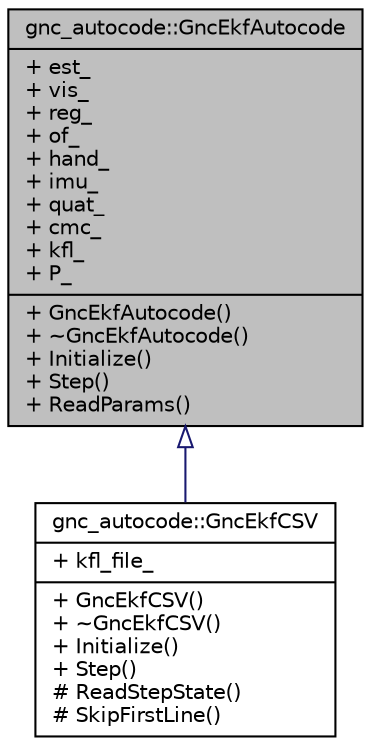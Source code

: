 digraph "gnc_autocode::GncEkfAutocode"
{
 // LATEX_PDF_SIZE
  edge [fontname="Helvetica",fontsize="10",labelfontname="Helvetica",labelfontsize="10"];
  node [fontname="Helvetica",fontsize="10",shape=record];
  Node1 [label="{gnc_autocode::GncEkfAutocode\n|+ est_\l+ vis_\l+ reg_\l+ of_\l+ hand_\l+ imu_\l+ quat_\l+ cmc_\l+ kfl_\l+ P_\l|+ GncEkfAutocode()\l+ ~GncEkfAutocode()\l+ Initialize()\l+ Step()\l+ ReadParams()\l}",height=0.2,width=0.4,color="black", fillcolor="grey75", style="filled", fontcolor="black",tooltip=" "];
  Node1 -> Node2 [dir="back",color="midnightblue",fontsize="10",style="solid",arrowtail="onormal",fontname="Helvetica"];
  Node2 [label="{gnc_autocode::GncEkfCSV\n|+ kfl_file_\l|+ GncEkfCSV()\l+ ~GncEkfCSV()\l+ Initialize()\l+ Step()\l# ReadStepState()\l# SkipFirstLine()\l}",height=0.2,width=0.4,color="black", fillcolor="white", style="filled",URL="$classgnc__autocode_1_1GncEkfCSV.html",tooltip=" "];
}
